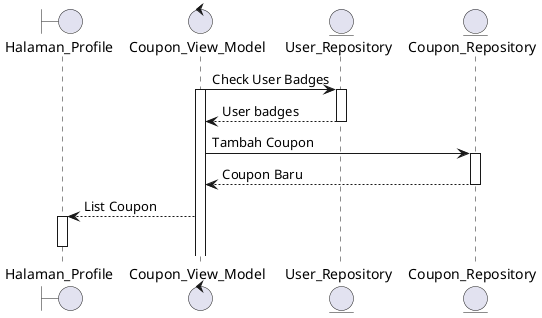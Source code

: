 @startuml Weekly Reward



boundary Halaman_Profile as Halaman_Profile
control Coupon_View_Model as Coupon_View_Model
entity User_Repository as User_Repository
entity Coupon_Repository as Coupon_Repository


Coupon_View_Model -> User_Repository : Check User Badges
activate Coupon_View_Model
activate User_Repository

Coupon_View_Model <-- User_Repository : User badges
deactivate User_Repository

Coupon_View_Model -> Coupon_Repository : Tambah Coupon
activate Coupon_Repository

Coupon_View_Model <-- Coupon_Repository: Coupon Baru
deactivate Coupon_Repository

Halaman_Profile <-- Coupon_View_Model : List Coupon
activate Halaman_Profile
deactivate Halaman_Profile
@enduml

